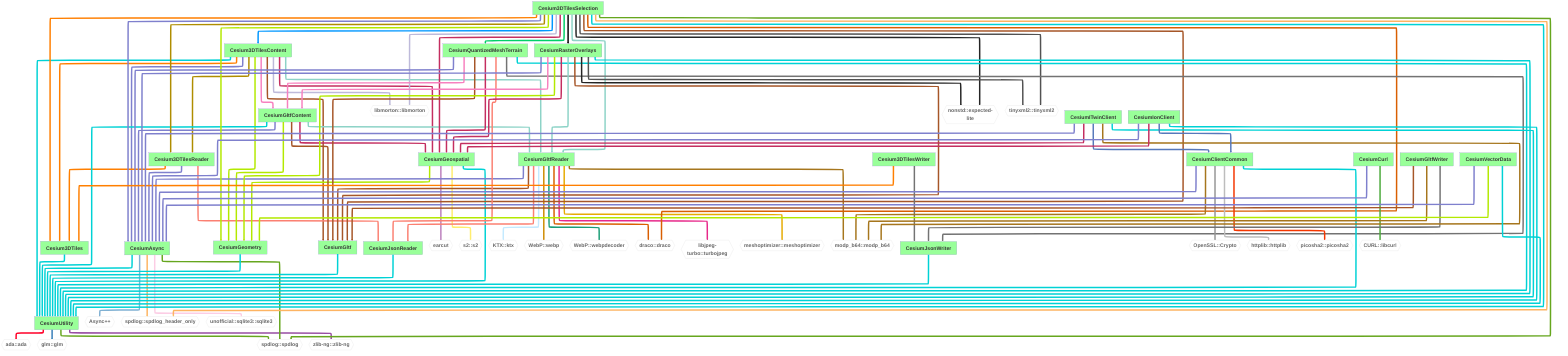 ---
comment: This file was generated by dep-graph-gen. DO NOT EDIT THIS FILE!
config:
  layout: elk

---
graph TD
  classDef dependencyNode fill:#fff,stroke:#ccc,color:#666,font-weight:bold,font-size:28px
  classDef libraryNode fill:#9f9,font-weight:bold,font-size:28px
  CesiumUtility[CesiumUtility] --> ada_ada{{ada::ada}}
  CesiumUtility[CesiumUtility] --> glm_glm{{glm::glm}}
  CesiumUtility[CesiumUtility] --> spdlog_spdlog{{spdlog::spdlog}}
  CesiumUtility[CesiumUtility] --> zlib-ng_zlib-ng{{zlib-ng::zlib-ng}}
  Cesium3DTiles[Cesium3DTiles] --> CesiumUtility[CesiumUtility]
  Cesium3DTilesContent[Cesium3DTilesContent] --> Cesium3DTiles[Cesium3DTiles]
  Cesium3DTilesContent[Cesium3DTilesContent] --> Cesium3DTilesReader[Cesium3DTilesReader]
  Cesium3DTilesContent[Cesium3DTilesContent] --> CesiumAsync[CesiumAsync]
  Cesium3DTilesContent[Cesium3DTilesContent] --> CesiumGeometry[CesiumGeometry]
  Cesium3DTilesContent[Cesium3DTilesContent] --> CesiumGeospatial[CesiumGeospatial]
  Cesium3DTilesContent[Cesium3DTilesContent] --> CesiumGltf[CesiumGltf]
  Cesium3DTilesContent[Cesium3DTilesContent] --> CesiumGltfContent[CesiumGltfContent]
  Cesium3DTilesContent[Cesium3DTilesContent] --> CesiumGltfReader[CesiumGltfReader]
  Cesium3DTilesContent[Cesium3DTilesContent] --> CesiumUtility[CesiumUtility]
  Cesium3DTilesContent[Cesium3DTilesContent] --> libmorton_libmorton{{libmorton::libmorton}}
  Cesium3DTilesReader[Cesium3DTilesReader] --> Cesium3DTiles[Cesium3DTiles]
  Cesium3DTilesReader[Cesium3DTilesReader] --> CesiumAsync[CesiumAsync]
  Cesium3DTilesReader[Cesium3DTilesReader] --> CesiumJsonReader[CesiumJsonReader]
  CesiumAsync[CesiumAsync] --> Async_{{Async++}}
  CesiumAsync[CesiumAsync] --> CesiumUtility[CesiumUtility]
  CesiumAsync[CesiumAsync] --> spdlog_spdlog{{spdlog::spdlog}}
  CesiumAsync[CesiumAsync] --> spdlog_spdlog_header_only{{spdlog::spdlog_header_only}}
  CesiumAsync[CesiumAsync] --> unofficial_sqlite3_sqlite3{{unofficial::sqlite3::sqlite3}}
  CesiumJsonReader[CesiumJsonReader] --> CesiumUtility[CesiumUtility]
  CesiumGeometry[CesiumGeometry] --> CesiumUtility[CesiumUtility]
  CesiumGeospatial[CesiumGeospatial] --> CesiumGeometry[CesiumGeometry]
  CesiumGeospatial[CesiumGeospatial] --> CesiumUtility[CesiumUtility]
  CesiumGeospatial[CesiumGeospatial] --> earcut{{earcut}}
  CesiumGeospatial[CesiumGeospatial] --> s2_s2{{s2::s2}}
  CesiumGltf[CesiumGltf] --> CesiumUtility[CesiumUtility]
  CesiumGltfContent[CesiumGltfContent] --> CesiumAsync[CesiumAsync]
  CesiumGltfContent[CesiumGltfContent] --> CesiumGeometry[CesiumGeometry]
  CesiumGltfContent[CesiumGltfContent] --> CesiumGeospatial[CesiumGeospatial]
  CesiumGltfContent[CesiumGltfContent] --> CesiumGltf[CesiumGltf]
  CesiumGltfContent[CesiumGltfContent] --> CesiumGltfReader[CesiumGltfReader]
  CesiumGltfContent[CesiumGltfContent] --> CesiumUtility[CesiumUtility]
  CesiumGltfReader[CesiumGltfReader] --> CesiumAsync[CesiumAsync]
  CesiumGltfReader[CesiumGltfReader] --> CesiumGltf[CesiumGltf]
  CesiumGltfReader[CesiumGltfReader] --> CesiumJsonReader[CesiumJsonReader]
  CesiumGltfReader[CesiumGltfReader] --> KTX_ktx{{KTX::ktx}}
  CesiumGltfReader[CesiumGltfReader] --> WebP_webp{{WebP::webp}}
  CesiumGltfReader[CesiumGltfReader] --> WebP_webpdecoder{{WebP::webpdecoder}}
  CesiumGltfReader[CesiumGltfReader] --> draco_draco{{draco::draco}}
  CesiumGltfReader[CesiumGltfReader] --> libjpeg-turbo_turbojpeg{{libjpeg-turbo::turbojpeg}}
  CesiumGltfReader[CesiumGltfReader] --> meshoptimizer_meshoptimizer{{meshoptimizer::meshoptimizer}}
  CesiumGltfReader[CesiumGltfReader] --> modp_b64_modp_b64{{modp_b64::modp_b64}}
  Cesium3DTilesSelection[Cesium3DTilesSelection] --> Cesium3DTiles[Cesium3DTiles]
  Cesium3DTilesSelection[Cesium3DTilesSelection] --> Cesium3DTilesContent[Cesium3DTilesContent]
  Cesium3DTilesSelection[Cesium3DTilesSelection] --> Cesium3DTilesReader[Cesium3DTilesReader]
  Cesium3DTilesSelection[Cesium3DTilesSelection] --> CesiumAsync[CesiumAsync]
  Cesium3DTilesSelection[Cesium3DTilesSelection] --> CesiumGeometry[CesiumGeometry]
  Cesium3DTilesSelection[Cesium3DTilesSelection] --> CesiumGeospatial[CesiumGeospatial]
  Cesium3DTilesSelection[Cesium3DTilesSelection] --> CesiumGltf[CesiumGltf]
  Cesium3DTilesSelection[Cesium3DTilesSelection] --> CesiumGltfReader[CesiumGltfReader]
  Cesium3DTilesSelection[Cesium3DTilesSelection] --> CesiumQuantizedMeshTerrain[CesiumQuantizedMeshTerrain]
  Cesium3DTilesSelection[Cesium3DTilesSelection] --> CesiumRasterOverlays[CesiumRasterOverlays]
  Cesium3DTilesSelection[Cesium3DTilesSelection] --> CesiumUtility[CesiumUtility]
  Cesium3DTilesSelection[Cesium3DTilesSelection] --> draco_draco{{draco::draco}}
  Cesium3DTilesSelection[Cesium3DTilesSelection] --> libmorton_libmorton{{libmorton::libmorton}}
  Cesium3DTilesSelection[Cesium3DTilesSelection] --> nonstd_expected-lite{{nonstd::expected-lite}}
  Cesium3DTilesSelection[Cesium3DTilesSelection] --> spdlog_spdlog{{spdlog::spdlog}}
  Cesium3DTilesSelection[Cesium3DTilesSelection] --> spdlog_spdlog_header_only{{spdlog::spdlog_header_only}}
  Cesium3DTilesSelection[Cesium3DTilesSelection] --> tinyxml2_tinyxml2{{tinyxml2::tinyxml2}}
  CesiumQuantizedMeshTerrain[CesiumQuantizedMeshTerrain] --> CesiumAsync[CesiumAsync]
  CesiumQuantizedMeshTerrain[CesiumQuantizedMeshTerrain] --> CesiumGeospatial[CesiumGeospatial]
  CesiumQuantizedMeshTerrain[CesiumQuantizedMeshTerrain] --> CesiumGltf[CesiumGltf]
  CesiumQuantizedMeshTerrain[CesiumQuantizedMeshTerrain] --> CesiumGltfContent[CesiumGltfContent]
  CesiumQuantizedMeshTerrain[CesiumQuantizedMeshTerrain] --> CesiumJsonReader[CesiumJsonReader]
  CesiumQuantizedMeshTerrain[CesiumQuantizedMeshTerrain] --> CesiumJsonWriter[CesiumJsonWriter]
  CesiumQuantizedMeshTerrain[CesiumQuantizedMeshTerrain] --> CesiumUtility[CesiumUtility]
  CesiumJsonWriter[CesiumJsonWriter] --> CesiumUtility[CesiumUtility]
  CesiumRasterOverlays[CesiumRasterOverlays] --> CesiumAsync[CesiumAsync]
  CesiumRasterOverlays[CesiumRasterOverlays] --> CesiumGeometry[CesiumGeometry]
  CesiumRasterOverlays[CesiumRasterOverlays] --> CesiumGeospatial[CesiumGeospatial]
  CesiumRasterOverlays[CesiumRasterOverlays] --> CesiumGltf[CesiumGltf]
  CesiumRasterOverlays[CesiumRasterOverlays] --> CesiumGltfContent[CesiumGltfContent]
  CesiumRasterOverlays[CesiumRasterOverlays] --> CesiumGltfReader[CesiumGltfReader]
  CesiumRasterOverlays[CesiumRasterOverlays] --> CesiumUtility[CesiumUtility]
  CesiumRasterOverlays[CesiumRasterOverlays] --> nonstd_expected-lite{{nonstd::expected-lite}}
  CesiumRasterOverlays[CesiumRasterOverlays] --> tinyxml2_tinyxml2{{tinyxml2::tinyxml2}}
  Cesium3DTilesWriter[Cesium3DTilesWriter] --> Cesium3DTiles[Cesium3DTiles]
  Cesium3DTilesWriter[Cesium3DTilesWriter] --> CesiumJsonWriter[CesiumJsonWriter]
  CesiumClientCommon[CesiumClientCommon] --> CesiumAsync[CesiumAsync]
  CesiumClientCommon[CesiumClientCommon] --> CesiumUtility[CesiumUtility]
  CesiumClientCommon[CesiumClientCommon] --> OpenSSL_Crypto{{OpenSSL::Crypto}}
  CesiumClientCommon[CesiumClientCommon] --> httplib_httplib{{httplib::httplib}}
  CesiumClientCommon[CesiumClientCommon] --> modp_b64_modp_b64{{modp_b64::modp_b64}}
  CesiumClientCommon[CesiumClientCommon] --> picosha2_picosha2{{picosha2::picosha2}}
  CesiumCurl[CesiumCurl] --> CURL_libcurl{{CURL::libcurl}}
  CesiumCurl[CesiumCurl] --> CesiumAsync[CesiumAsync]
  CesiumGltfWriter[CesiumGltfWriter] --> CesiumGltf[CesiumGltf]
  CesiumGltfWriter[CesiumGltfWriter] --> CesiumJsonWriter[CesiumJsonWriter]
  CesiumGltfWriter[CesiumGltfWriter] --> modp_b64_modp_b64{{modp_b64::modp_b64}}
  CesiumITwinClient[CesiumITwinClient] --> CesiumAsync[CesiumAsync]
  CesiumITwinClient[CesiumITwinClient] --> CesiumClientCommon[CesiumClientCommon]
  CesiumITwinClient[CesiumITwinClient] --> CesiumGeospatial[CesiumGeospatial]
  CesiumITwinClient[CesiumITwinClient] --> CesiumUtility[CesiumUtility]
  CesiumITwinClient[CesiumITwinClient] --> modp_b64_modp_b64{{modp_b64::modp_b64}}
  CesiumIonClient[CesiumIonClient] --> CesiumAsync[CesiumAsync]
  CesiumIonClient[CesiumIonClient] --> CesiumClientCommon[CesiumClientCommon]
  CesiumIonClient[CesiumIonClient] --> CesiumGeospatial[CesiumGeospatial]
  CesiumIonClient[CesiumIonClient] --> CesiumUtility[CesiumUtility]
  CesiumVectorData[CesiumVectorData] --> CesiumAsync[CesiumAsync]
  CesiumVectorData[CesiumVectorData] --> CesiumGeometry[CesiumGeometry]
  CesiumVectorData[CesiumVectorData] --> CesiumUtility[CesiumUtility]
  class ada_ada,glm_glm,spdlog_spdlog,zlib-ng_zlib-ng,libmorton_libmorton,Async_,spdlog_spdlog_header_only,unofficial_sqlite3_sqlite3,earcut,s2_s2,KTX_ktx,WebP_webp,WebP_webpdecoder,draco_draco,libjpeg-turbo_turbojpeg,meshoptimizer_meshoptimizer,modp_b64_modp_b64,nonstd_expected-lite,tinyxml2_tinyxml2,OpenSSL_Crypto,httplib_httplib,picosha2_picosha2,CURL_libcurl dependencyNode
  class CesiumUtility,Cesium3DTiles,Cesium3DTilesReader,CesiumAsync,CesiumGeometry,CesiumGeospatial,CesiumGltf,CesiumGltfContent,CesiumGltfReader,Cesium3DTilesContent,CesiumJsonReader,CesiumQuantizedMeshTerrain,CesiumRasterOverlays,Cesium3DTilesSelection,CesiumJsonWriter,Cesium3DTilesWriter,CesiumClientCommon,CesiumCurl,CesiumGltfWriter,CesiumITwinClient,CesiumIonClient,CesiumVectorData libraryNode
  linkStyle 0 stroke:#ff0029,stroke-width:8px
  linkStyle 1 stroke:#377eb8,stroke-width:8px
  linkStyle 2,20,60 stroke:#66a61e,stroke-width:8px
  linkStyle 3 stroke:#984ea3,stroke-width:8px
  linkStyle 4,13,19,23,24,26,29,35,56,69,70,77,83,96,101,104 stroke:#00d2d5,stroke-width:8px
  linkStyle 5,15,46,80 stroke:#ff7f00,stroke-width:8px
  linkStyle 6,48 stroke:#af8d00,stroke-width:8px
  linkStyle 7,16,30,36,49,63,71,82,89,93,98,102 stroke:#7f80cd,stroke-width:8px
  linkStyle 8,25,31,50,72,103 stroke:#b3e900,stroke-width:8px
  linkStyle 9,32,51,64,73,95,100 stroke:#c42e60,stroke-width:8px
  linkStyle 10,33,37,52,65,74,90 stroke:#a65628,stroke-width:8px
  linkStyle 11,66,75 stroke:#f781bf,stroke-width:8px
  linkStyle 12,34,53,76 stroke:#8dd3c7,stroke-width:8px
  linkStyle 14,58 stroke:#bebada,stroke-width:8px
  linkStyle 17,38,67 stroke:#fb8072,stroke-width:8px
  linkStyle 18 stroke:#80b1d3,stroke-width:8px
  linkStyle 21,61 stroke:#fdb462,stroke-width:8px
  linkStyle 22 stroke:#fccde5,stroke-width:8px
  linkStyle 27 stroke:#bc80bd,stroke-width:8px
  linkStyle 28 stroke:#ffed6f,stroke-width:8px
  linkStyle 39 stroke:#c4eaff,stroke-width:8px
  linkStyle 40 stroke:#cf8c00,stroke-width:8px
  linkStyle 41 stroke:#1b9e77,stroke-width:8px
  linkStyle 42,57 stroke:#d95f02,stroke-width:8px
  linkStyle 43 stroke:#e7298a,stroke-width:8px
  linkStyle 44 stroke:#e6ab02,stroke-width:8px
  linkStyle 45,86,92,97 stroke:#a6761d,stroke-width:8px
  linkStyle 47 stroke:#0097ff,stroke-width:8px
  linkStyle 54 stroke:#00d067,stroke-width:8px
  linkStyle 55 stroke:#000000,stroke-width:8px
  linkStyle 59,78 stroke:#252525,stroke-width:8px
  linkStyle 62,79 stroke:#525252,stroke-width:8px
  linkStyle 68,81,91 stroke:#737373,stroke-width:8px
  linkStyle 84 stroke:#969696,stroke-width:8px
  linkStyle 85 stroke:#bdbdbd,stroke-width:8px
  linkStyle 87 stroke:#f43600,stroke-width:8px
  linkStyle 88 stroke:#4ba93b,stroke-width:8px
  linkStyle 94,99 stroke:#5779bb,stroke-width:8px